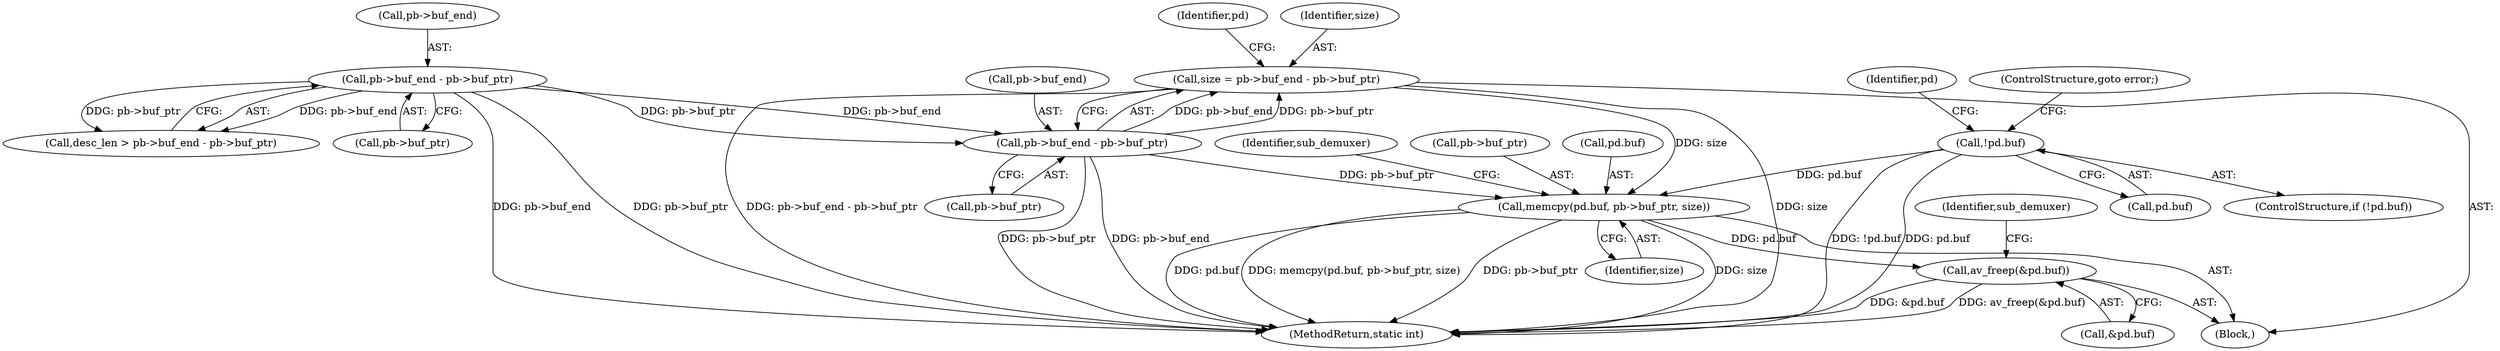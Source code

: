 digraph "0_FFmpeg_a5d849b149ca67ced2d271dc84db0bc95a548abb@API" {
"1000249" [label="(Call,av_freep(&pd.buf))"];
"1000233" [label="(Call,memcpy(pd.buf, pb->buf_ptr, size))"];
"1000228" [label="(Call,!pd.buf)"];
"1000219" [label="(Call,pb->buf_end - pb->buf_ptr)"];
"1000181" [label="(Call,pb->buf_end - pb->buf_ptr)"];
"1000217" [label="(Call,size = pb->buf_end - pb->buf_ptr)"];
"1000182" [label="(Call,pb->buf_end)"];
"1000242" [label="(Identifier,sub_demuxer)"];
"1000382" [label="(MethodReturn,static int)"];
"1000250" [label="(Call,&pd.buf)"];
"1000220" [label="(Call,pb->buf_end)"];
"1000232" [label="(ControlStructure,goto error;)"];
"1000223" [label="(Call,pb->buf_ptr)"];
"1000137" [label="(Block,)"];
"1000256" [label="(Identifier,sub_demuxer)"];
"1000249" [label="(Call,av_freep(&pd.buf))"];
"1000219" [label="(Call,pb->buf_end - pb->buf_ptr)"];
"1000230" [label="(Identifier,pd)"];
"1000237" [label="(Call,pb->buf_ptr)"];
"1000217" [label="(Call,size = pb->buf_end - pb->buf_ptr)"];
"1000229" [label="(Call,pd.buf)"];
"1000240" [label="(Identifier,size)"];
"1000235" [label="(Identifier,pd)"];
"1000228" [label="(Call,!pd.buf)"];
"1000233" [label="(Call,memcpy(pd.buf, pb->buf_ptr, size))"];
"1000179" [label="(Call,desc_len > pb->buf_end - pb->buf_ptr)"];
"1000218" [label="(Identifier,size)"];
"1000234" [label="(Call,pd.buf)"];
"1000185" [label="(Call,pb->buf_ptr)"];
"1000181" [label="(Call,pb->buf_end - pb->buf_ptr)"];
"1000227" [label="(ControlStructure,if (!pd.buf))"];
"1000249" -> "1000137"  [label="AST: "];
"1000249" -> "1000250"  [label="CFG: "];
"1000250" -> "1000249"  [label="AST: "];
"1000256" -> "1000249"  [label="CFG: "];
"1000249" -> "1000382"  [label="DDG: &pd.buf"];
"1000249" -> "1000382"  [label="DDG: av_freep(&pd.buf)"];
"1000233" -> "1000249"  [label="DDG: pd.buf"];
"1000233" -> "1000137"  [label="AST: "];
"1000233" -> "1000240"  [label="CFG: "];
"1000234" -> "1000233"  [label="AST: "];
"1000237" -> "1000233"  [label="AST: "];
"1000240" -> "1000233"  [label="AST: "];
"1000242" -> "1000233"  [label="CFG: "];
"1000233" -> "1000382"  [label="DDG: memcpy(pd.buf, pb->buf_ptr, size)"];
"1000233" -> "1000382"  [label="DDG: pb->buf_ptr"];
"1000233" -> "1000382"  [label="DDG: size"];
"1000233" -> "1000382"  [label="DDG: pd.buf"];
"1000228" -> "1000233"  [label="DDG: pd.buf"];
"1000219" -> "1000233"  [label="DDG: pb->buf_ptr"];
"1000217" -> "1000233"  [label="DDG: size"];
"1000228" -> "1000227"  [label="AST: "];
"1000228" -> "1000229"  [label="CFG: "];
"1000229" -> "1000228"  [label="AST: "];
"1000232" -> "1000228"  [label="CFG: "];
"1000235" -> "1000228"  [label="CFG: "];
"1000228" -> "1000382"  [label="DDG: !pd.buf"];
"1000228" -> "1000382"  [label="DDG: pd.buf"];
"1000219" -> "1000217"  [label="AST: "];
"1000219" -> "1000223"  [label="CFG: "];
"1000220" -> "1000219"  [label="AST: "];
"1000223" -> "1000219"  [label="AST: "];
"1000217" -> "1000219"  [label="CFG: "];
"1000219" -> "1000382"  [label="DDG: pb->buf_ptr"];
"1000219" -> "1000382"  [label="DDG: pb->buf_end"];
"1000219" -> "1000217"  [label="DDG: pb->buf_end"];
"1000219" -> "1000217"  [label="DDG: pb->buf_ptr"];
"1000181" -> "1000219"  [label="DDG: pb->buf_end"];
"1000181" -> "1000219"  [label="DDG: pb->buf_ptr"];
"1000181" -> "1000179"  [label="AST: "];
"1000181" -> "1000185"  [label="CFG: "];
"1000182" -> "1000181"  [label="AST: "];
"1000185" -> "1000181"  [label="AST: "];
"1000179" -> "1000181"  [label="CFG: "];
"1000181" -> "1000382"  [label="DDG: pb->buf_ptr"];
"1000181" -> "1000382"  [label="DDG: pb->buf_end"];
"1000181" -> "1000179"  [label="DDG: pb->buf_end"];
"1000181" -> "1000179"  [label="DDG: pb->buf_ptr"];
"1000217" -> "1000137"  [label="AST: "];
"1000218" -> "1000217"  [label="AST: "];
"1000230" -> "1000217"  [label="CFG: "];
"1000217" -> "1000382"  [label="DDG: pb->buf_end - pb->buf_ptr"];
"1000217" -> "1000382"  [label="DDG: size"];
}
